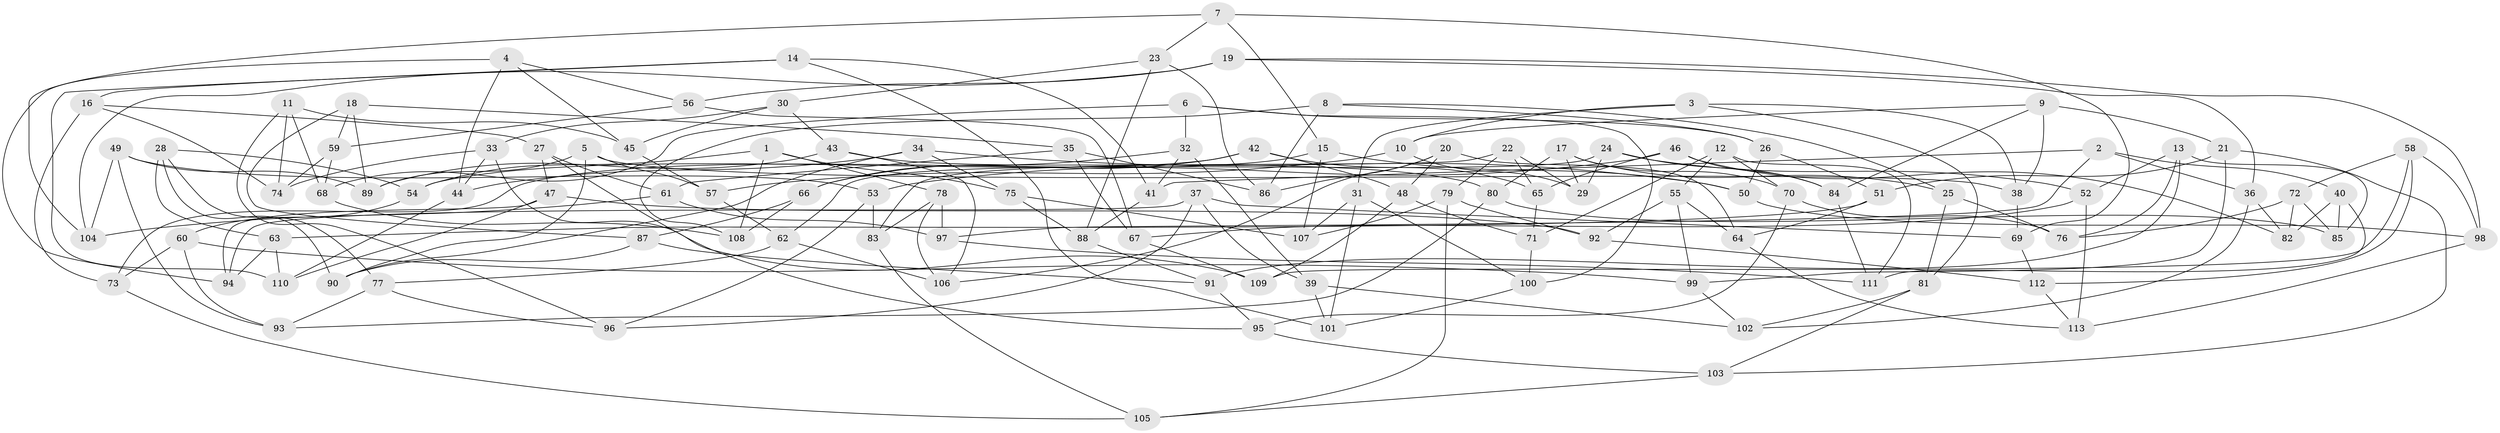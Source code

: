 // coarse degree distribution, {10: 0.10869565217391304, 4: 0.391304347826087, 6: 0.06521739130434782, 8: 0.08695652173913043, 11: 0.06521739130434782, 5: 0.06521739130434782, 9: 0.08695652173913043, 3: 0.13043478260869565}
// Generated by graph-tools (version 1.1) at 2025/53/03/04/25 22:53:43]
// undirected, 113 vertices, 226 edges
graph export_dot {
  node [color=gray90,style=filled];
  1;
  2;
  3;
  4;
  5;
  6;
  7;
  8;
  9;
  10;
  11;
  12;
  13;
  14;
  15;
  16;
  17;
  18;
  19;
  20;
  21;
  22;
  23;
  24;
  25;
  26;
  27;
  28;
  29;
  30;
  31;
  32;
  33;
  34;
  35;
  36;
  37;
  38;
  39;
  40;
  41;
  42;
  43;
  44;
  45;
  46;
  47;
  48;
  49;
  50;
  51;
  52;
  53;
  54;
  55;
  56;
  57;
  58;
  59;
  60;
  61;
  62;
  63;
  64;
  65;
  66;
  67;
  68;
  69;
  70;
  71;
  72;
  73;
  74;
  75;
  76;
  77;
  78;
  79;
  80;
  81;
  82;
  83;
  84;
  85;
  86;
  87;
  88;
  89;
  90;
  91;
  92;
  93;
  94;
  95;
  96;
  97;
  98;
  99;
  100;
  101;
  102;
  103;
  104;
  105;
  106;
  107;
  108;
  109;
  110;
  111;
  112;
  113;
  1 -- 54;
  1 -- 75;
  1 -- 108;
  1 -- 78;
  2 -- 36;
  2 -- 41;
  2 -- 97;
  2 -- 40;
  3 -- 81;
  3 -- 31;
  3 -- 38;
  3 -- 10;
  4 -- 94;
  4 -- 45;
  4 -- 44;
  4 -- 56;
  5 -- 57;
  5 -- 38;
  5 -- 89;
  5 -- 90;
  6 -- 32;
  6 -- 68;
  6 -- 100;
  6 -- 26;
  7 -- 69;
  7 -- 23;
  7 -- 104;
  7 -- 15;
  8 -- 25;
  8 -- 108;
  8 -- 26;
  8 -- 86;
  9 -- 21;
  9 -- 10;
  9 -- 84;
  9 -- 38;
  10 -- 57;
  10 -- 29;
  11 -- 96;
  11 -- 45;
  11 -- 68;
  11 -- 74;
  12 -- 111;
  12 -- 55;
  12 -- 71;
  12 -- 70;
  13 -- 91;
  13 -- 85;
  13 -- 76;
  13 -- 52;
  14 -- 110;
  14 -- 101;
  14 -- 41;
  14 -- 16;
  15 -- 107;
  15 -- 50;
  15 -- 73;
  16 -- 73;
  16 -- 27;
  16 -- 74;
  17 -- 80;
  17 -- 29;
  17 -- 25;
  17 -- 70;
  18 -- 89;
  18 -- 35;
  18 -- 87;
  18 -- 59;
  19 -- 36;
  19 -- 98;
  19 -- 56;
  19 -- 104;
  20 -- 64;
  20 -- 106;
  20 -- 86;
  20 -- 48;
  21 -- 99;
  21 -- 103;
  21 -- 51;
  22 -- 29;
  22 -- 79;
  22 -- 65;
  22 -- 83;
  23 -- 88;
  23 -- 30;
  23 -- 86;
  24 -- 84;
  24 -- 29;
  24 -- 62;
  24 -- 52;
  25 -- 81;
  25 -- 76;
  26 -- 51;
  26 -- 50;
  27 -- 61;
  27 -- 47;
  27 -- 95;
  28 -- 63;
  28 -- 90;
  28 -- 77;
  28 -- 54;
  30 -- 43;
  30 -- 33;
  30 -- 45;
  31 -- 101;
  31 -- 100;
  31 -- 107;
  32 -- 41;
  32 -- 39;
  32 -- 66;
  33 -- 44;
  33 -- 74;
  33 -- 109;
  34 -- 90;
  34 -- 50;
  34 -- 75;
  34 -- 44;
  35 -- 86;
  35 -- 67;
  35 -- 61;
  36 -- 82;
  36 -- 102;
  37 -- 69;
  37 -- 39;
  37 -- 96;
  37 -- 94;
  38 -- 69;
  39 -- 102;
  39 -- 101;
  40 -- 111;
  40 -- 85;
  40 -- 82;
  41 -- 88;
  42 -- 66;
  42 -- 54;
  42 -- 65;
  42 -- 48;
  43 -- 80;
  43 -- 106;
  43 -- 89;
  44 -- 110;
  45 -- 57;
  46 -- 84;
  46 -- 53;
  46 -- 65;
  46 -- 82;
  47 -- 92;
  47 -- 110;
  47 -- 94;
  48 -- 109;
  48 -- 71;
  49 -- 104;
  49 -- 93;
  49 -- 89;
  49 -- 53;
  50 -- 98;
  51 -- 63;
  51 -- 64;
  52 -- 67;
  52 -- 113;
  53 -- 83;
  53 -- 96;
  54 -- 60;
  55 -- 99;
  55 -- 92;
  55 -- 64;
  56 -- 67;
  56 -- 59;
  57 -- 62;
  58 -- 109;
  58 -- 72;
  58 -- 112;
  58 -- 98;
  59 -- 68;
  59 -- 74;
  60 -- 73;
  60 -- 99;
  60 -- 93;
  61 -- 104;
  61 -- 97;
  62 -- 106;
  62 -- 77;
  63 -- 94;
  63 -- 110;
  64 -- 113;
  65 -- 71;
  66 -- 108;
  66 -- 87;
  67 -- 109;
  68 -- 108;
  69 -- 112;
  70 -- 76;
  70 -- 95;
  71 -- 100;
  72 -- 76;
  72 -- 82;
  72 -- 85;
  73 -- 105;
  75 -- 88;
  75 -- 107;
  77 -- 96;
  77 -- 93;
  78 -- 83;
  78 -- 97;
  78 -- 106;
  79 -- 107;
  79 -- 105;
  79 -- 92;
  80 -- 85;
  80 -- 93;
  81 -- 102;
  81 -- 103;
  83 -- 105;
  84 -- 111;
  87 -- 90;
  87 -- 91;
  88 -- 91;
  91 -- 95;
  92 -- 112;
  95 -- 103;
  97 -- 111;
  98 -- 113;
  99 -- 102;
  100 -- 101;
  103 -- 105;
  112 -- 113;
}

